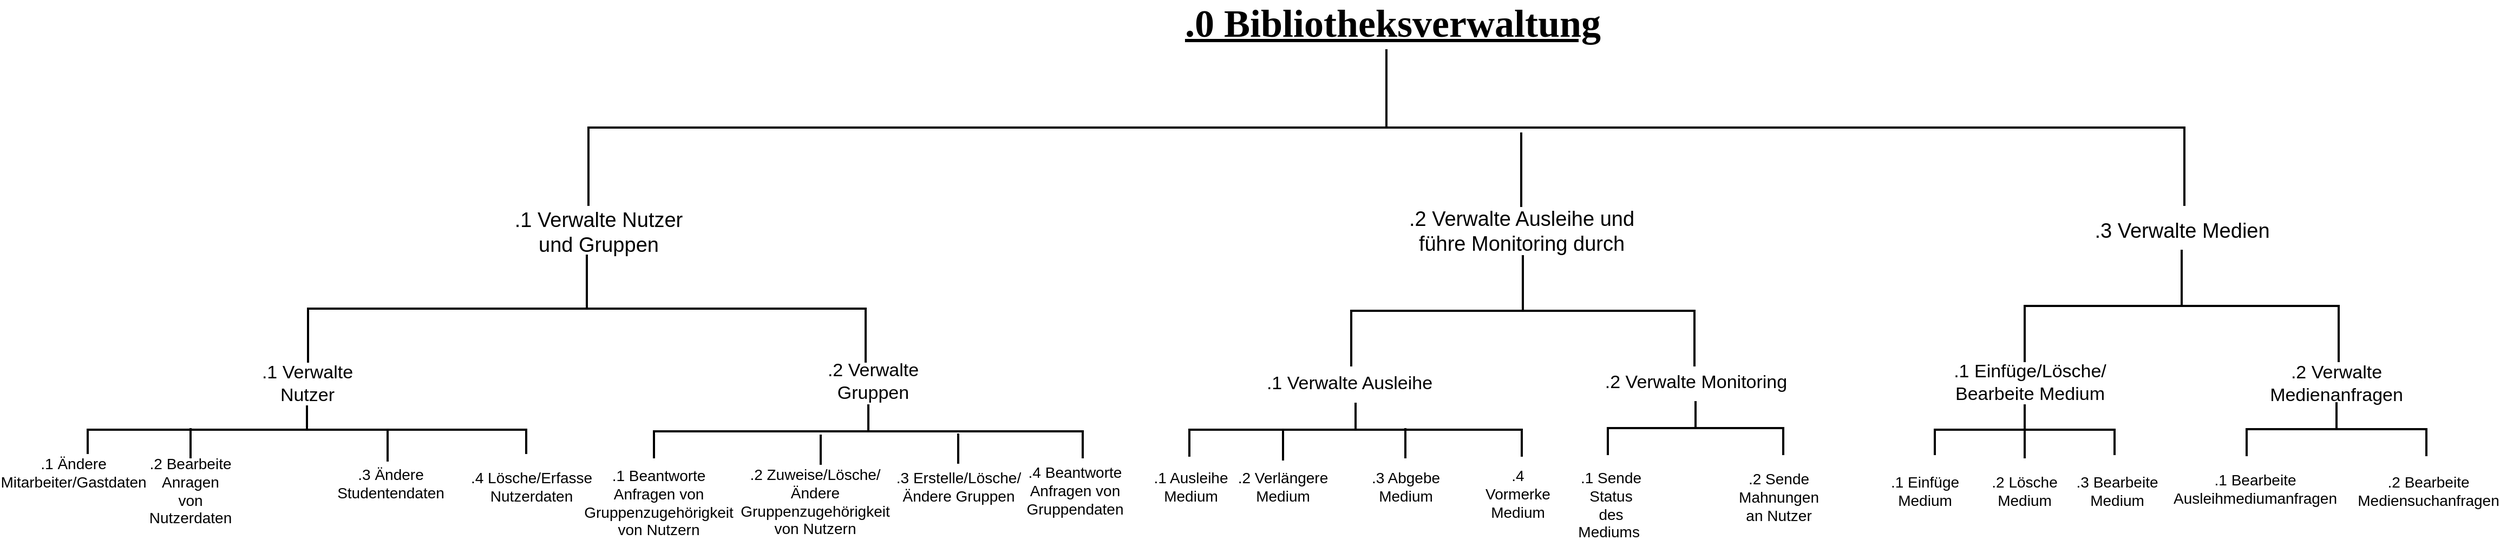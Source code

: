 <mxfile version="12.3.5" type="device" pages="1"><diagram id="XOOefEZUKzUX91hWDPmI" name="Page-1"><mxGraphModel dx="3384" dy="2062" grid="1" gridSize="10" guides="1" tooltips="1" connect="1" arrows="1" fold="1" page="1" pageScale="1" pageWidth="827" pageHeight="1169" math="0" shadow="0"><root><mxCell id="0"/><mxCell id="1" parent="0"/><mxCell id="DSL9rIyp7A8DNJh9pSnS-1" value="" style="strokeWidth=2;html=1;shape=mxgraph.flowchart.annotation_2;align=left;labelPosition=right;pointerEvents=1;rotation=90;" parent="1" vertex="1"><mxGeometry x="205" y="-671" width="145" height="1474" as="geometry"/></mxCell><mxCell id="DSL9rIyp7A8DNJh9pSnS-3" value="" style="line;strokeWidth=2;direction=south;html=1;fontSize=14;" parent="1" vertex="1"><mxGeometry x="397" y="70.5" width="10" height="69" as="geometry"/></mxCell><mxCell id="DSL9rIyp7A8DNJh9pSnS-4" value=".1 Verwalte Nutzer und Gruppen" style="text;html=1;strokeColor=none;fillColor=none;align=center;verticalAlign=middle;whiteSpace=wrap;rounded=0;fontSize=19;direction=south;" parent="1" vertex="1"><mxGeometry x="-530" y="143" width="160" height="40" as="geometry"/></mxCell><mxCell id="DSL9rIyp7A8DNJh9pSnS-5" value=".2 Verwalte Ausleihe und führe Monitoring durch" style="text;html=1;strokeColor=none;fillColor=none;align=center;verticalAlign=middle;whiteSpace=wrap;rounded=0;fontSize=19;" parent="1" vertex="1"><mxGeometry x="294.5" y="152" width="215" height="20" as="geometry"/></mxCell><mxCell id="DSL9rIyp7A8DNJh9pSnS-6" value=".3 Verwalte Medien" style="text;html=1;strokeColor=none;fillColor=none;align=center;verticalAlign=middle;whiteSpace=wrap;rounded=0;fontSize=19;" parent="1" vertex="1"><mxGeometry x="919.5" y="152" width="185" height="20" as="geometry"/></mxCell><mxCell id="DSL9rIyp7A8DNJh9pSnS-8" value="" style="strokeWidth=2;html=1;shape=mxgraph.flowchart.annotation_2;align=left;labelPosition=right;pointerEvents=1;rotation=90;fontSize=14;" parent="1" vertex="1"><mxGeometry x="-511" y="-24" width="100" height="515" as="geometry"/></mxCell><mxCell id="DSL9rIyp7A8DNJh9pSnS-10" value="" style="strokeWidth=2;html=1;shape=mxgraph.flowchart.annotation_2;align=left;labelPosition=right;pointerEvents=1;rotation=90;fontSize=14;" parent="1" vertex="1"><mxGeometry x="352" y="77" width="103" height="317" as="geometry"/></mxCell><mxCell id="DSL9rIyp7A8DNJh9pSnS-11" value="" style="strokeWidth=2;html=1;shape=mxgraph.flowchart.annotation_2;align=left;labelPosition=right;pointerEvents=1;rotation=90;fontSize=14;" parent="1" vertex="1"><mxGeometry x="960" y="86" width="104" height="290" as="geometry"/></mxCell><mxCell id="DSL9rIyp7A8DNJh9pSnS-12" value=".1 Verwalte Nutzer" style="text;html=1;strokeColor=none;fillColor=none;align=center;verticalAlign=middle;whiteSpace=wrap;rounded=0;fontSize=17;" parent="1" vertex="1"><mxGeometry x="-764.5" y="293" width="90" height="20" as="geometry"/></mxCell><mxCell id="DSL9rIyp7A8DNJh9pSnS-13" value=".2 Verwalte Gruppen" style="text;html=1;strokeColor=none;fillColor=none;align=center;verticalAlign=middle;whiteSpace=wrap;rounded=0;fontSize=17;" parent="1" vertex="1"><mxGeometry x="-249.5" y="291" width="105" height="20" as="geometry"/></mxCell><mxCell id="DSL9rIyp7A8DNJh9pSnS-15" value="" style="strokeWidth=2;html=1;shape=mxgraph.flowchart.annotation_2;align=left;labelPosition=right;pointerEvents=1;rotation=90;fontSize=14;" parent="1" vertex="1"><mxGeometry x="-742" y="143" width="45" height="405" as="geometry"/></mxCell><mxCell id="DSL9rIyp7A8DNJh9pSnS-19" value="" style="strokeWidth=2;html=1;shape=mxgraph.flowchart.annotation_2;align=left;labelPosition=right;pointerEvents=1;rotation=90;fontSize=14;" parent="1" vertex="1"><mxGeometry x="-226" y="149" width="50" height="396" as="geometry"/></mxCell><mxCell id="DSL9rIyp7A8DNJh9pSnS-22" value="" style="line;strokeWidth=2;direction=south;html=1;fontSize=14;" parent="1" vertex="1"><mxGeometry x="-660" y="345" width="30" height="30" as="geometry"/></mxCell><mxCell id="DSL9rIyp7A8DNJh9pSnS-23" value="" style="line;strokeWidth=2;direction=south;html=1;fontSize=14;" parent="1" vertex="1"><mxGeometry x="-837" y="344" width="20" height="28" as="geometry"/></mxCell><mxCell id="DSL9rIyp7A8DNJh9pSnS-24" value=".1 Ändere Mitarbeiter/Gastdaten" style="text;html=1;strokeColor=none;fillColor=none;align=center;verticalAlign=middle;whiteSpace=wrap;rounded=0;fontSize=14;" parent="1" vertex="1"><mxGeometry x="-950" y="375" width="30" height="20" as="geometry"/></mxCell><mxCell id="DSL9rIyp7A8DNJh9pSnS-25" value=".2 Bearbeite Anragen von Nutzerdaten" style="text;html=1;strokeColor=none;fillColor=none;align=center;verticalAlign=middle;whiteSpace=wrap;rounded=0;fontSize=14;" parent="1" vertex="1"><mxGeometry x="-847" y="387" width="40" height="30" as="geometry"/></mxCell><mxCell id="DSL9rIyp7A8DNJh9pSnS-26" value=".3 Ändere Studentendaten" style="text;html=1;strokeColor=none;fillColor=none;align=center;verticalAlign=middle;whiteSpace=wrap;rounded=0;fontSize=14;" parent="1" vertex="1"><mxGeometry x="-662" y="385" width="40" height="20" as="geometry"/></mxCell><mxCell id="DSL9rIyp7A8DNJh9pSnS-27" value=".4 Lösche/Erfasse Nutzerdaten" style="text;html=1;strokeColor=none;fillColor=none;align=center;verticalAlign=middle;whiteSpace=wrap;rounded=0;fontSize=14;" parent="1" vertex="1"><mxGeometry x="-573" y="378" width="122" height="40" as="geometry"/></mxCell><mxCell id="DSL9rIyp7A8DNJh9pSnS-30" value=".1 Beantworte Anfragen von Gruppenzugehörigkeit von Nutzern" style="text;html=1;strokeColor=none;fillColor=none;align=center;verticalAlign=middle;whiteSpace=wrap;rounded=0;fontSize=14;" parent="1" vertex="1"><mxGeometry x="-402.5" y="373" width="15" height="80" as="geometry"/></mxCell><mxCell id="DSL9rIyp7A8DNJh9pSnS-32" value=".2 Zuweise/Lösche/Ändere Gruppenzugehörigkeit von Nutzern" style="text;html=1;strokeColor=none;fillColor=none;align=center;verticalAlign=middle;whiteSpace=wrap;rounded=0;fontSize=14;" parent="1" vertex="1"><mxGeometry x="-270" y="402" width="40" height="20" as="geometry"/></mxCell><mxCell id="DSL9rIyp7A8DNJh9pSnS-33" value=".3 Erstelle/Lösche/Ändere Gruppen" style="text;html=1;strokeColor=none;fillColor=none;align=center;verticalAlign=middle;whiteSpace=wrap;rounded=0;fontSize=14;" parent="1" vertex="1"><mxGeometry x="-184.5" y="388" width="133" height="20" as="geometry"/></mxCell><mxCell id="DSL9rIyp7A8DNJh9pSnS-34" value=".4 Beantworte Anfragen von Gruppendaten" style="text;html=1;strokeColor=none;fillColor=none;align=center;verticalAlign=middle;whiteSpace=wrap;rounded=0;fontSize=14;" parent="1" vertex="1"><mxGeometry x="-30" y="392" width="40" height="20" as="geometry"/></mxCell><mxCell id="DSL9rIyp7A8DNJh9pSnS-35" value=".1 Einfüge/Lösche/ Bearbeite Medium" style="text;html=1;strokeColor=none;fillColor=none;align=center;verticalAlign=middle;whiteSpace=wrap;rounded=0;fontSize=17;" parent="1" vertex="1"><mxGeometry x="792" y="291.5" width="160" height="20" as="geometry"/></mxCell><mxCell id="DSL9rIyp7A8DNJh9pSnS-36" value=".2 Verwalte Medienanfragen" style="text;html=1;strokeColor=none;fillColor=none;align=center;verticalAlign=middle;whiteSpace=wrap;rounded=0;fontSize=17;" parent="1" vertex="1"><mxGeometry x="1145" y="293" width="20" height="20" as="geometry"/></mxCell><mxCell id="DSL9rIyp7A8DNJh9pSnS-37" value=".1 Einfüge Medium" style="text;html=1;strokeColor=none;fillColor=none;align=center;verticalAlign=middle;whiteSpace=wrap;rounded=0;fontSize=14;" parent="1" vertex="1"><mxGeometry x="740" y="387" width="70" height="30" as="geometry"/></mxCell><mxCell id="DSL9rIyp7A8DNJh9pSnS-38" value=".2 Lösche Medium" style="text;html=1;strokeColor=none;fillColor=none;align=center;verticalAlign=middle;whiteSpace=wrap;rounded=0;fontSize=14;" parent="1" vertex="1"><mxGeometry x="833" y="384" width="68" height="36" as="geometry"/></mxCell><mxCell id="DSL9rIyp7A8DNJh9pSnS-39" value=".1 Bearbeite Ausleihmediumanfragen" style="text;html=1;strokeColor=none;fillColor=none;align=center;verticalAlign=middle;whiteSpace=wrap;rounded=0;fontSize=14;" parent="1" vertex="1"><mxGeometry x="1060" y="390" width="40" height="20" as="geometry"/></mxCell><mxCell id="DSL9rIyp7A8DNJh9pSnS-40" value=".2 Bearbeite Mediensuchanfragen" style="text;html=1;strokeColor=none;fillColor=none;align=center;verticalAlign=middle;whiteSpace=wrap;rounded=0;fontSize=14;" parent="1" vertex="1"><mxGeometry x="1189.5" y="369.5" width="100" height="65" as="geometry"/></mxCell><mxCell id="DSL9rIyp7A8DNJh9pSnS-43" value="" style="line;strokeWidth=2;direction=south;html=1;fontSize=14;" parent="1" vertex="1"><mxGeometry x="-123" y="349" width="10" height="28" as="geometry"/></mxCell><mxCell id="DSL9rIyp7A8DNJh9pSnS-44" value="" style="line;strokeWidth=2;direction=south;html=1;fontSize=14;" parent="1" vertex="1"><mxGeometry x="-250" y="350" width="10" height="28" as="geometry"/></mxCell><mxCell id="DSL9rIyp7A8DNJh9pSnS-64" value="" style="strokeWidth=2;html=1;shape=mxgraph.flowchart.annotation_2;align=left;labelPosition=right;pointerEvents=1;rotation=90;fontSize=14;" parent="1" vertex="1"><mxGeometry x="843.5" y="262.5" width="47" height="166" as="geometry"/></mxCell><mxCell id="DSL9rIyp7A8DNJh9pSnS-67" value="" style="strokeWidth=2;html=1;shape=mxgraph.flowchart.annotation_2;align=left;labelPosition=right;pointerEvents=1;rotation=90;fontSize=14;" parent="1" vertex="1"><mxGeometry x="1130" y="262" width="50" height="166" as="geometry"/></mxCell><mxCell id="DSL9rIyp7A8DNJh9pSnS-95" value="" style="strokeWidth=2;html=1;shape=mxgraph.flowchart.annotation_2;align=left;labelPosition=right;pointerEvents=1;rotation=90;fontSize=14;" parent="1" vertex="1"><mxGeometry x="224" y="192" width="50" height="307" as="geometry"/></mxCell><mxCell id="DSL9rIyp7A8DNJh9pSnS-103" value=".1 Verwalte Ausleihe" style="text;html=1;strokeColor=none;fillColor=none;align=center;verticalAlign=middle;whiteSpace=wrap;rounded=0;fontSize=17;" parent="1" vertex="1"><mxGeometry x="162" y="293" width="163" height="20" as="geometry"/></mxCell><mxCell id="DSL9rIyp7A8DNJh9pSnS-104" value=".2 Verwalte Monitoring" style="text;html=1;strokeColor=none;fillColor=none;align=center;verticalAlign=middle;whiteSpace=wrap;rounded=0;fontSize=17;" parent="1" vertex="1"><mxGeometry x="467" y="291.5" width="193" height="20" as="geometry"/></mxCell><mxCell id="DSL9rIyp7A8DNJh9pSnS-105" value=".1 Ausleihe Medium" style="text;html=1;strokeColor=none;fillColor=none;align=center;verticalAlign=middle;whiteSpace=wrap;rounded=0;fontSize=14;" parent="1" vertex="1"><mxGeometry x="61" y="388" width="72" height="20" as="geometry"/></mxCell><mxCell id="DSL9rIyp7A8DNJh9pSnS-106" value=".2 Verlängere Medium" style="text;html=1;strokeColor=none;fillColor=none;align=center;verticalAlign=middle;whiteSpace=wrap;rounded=0;fontSize=14;" parent="1" vertex="1"><mxGeometry x="133" y="388" width="98" height="20" as="geometry"/></mxCell><mxCell id="DSL9rIyp7A8DNJh9pSnS-107" value=".3 Abgebe Medium" style="text;html=1;strokeColor=none;fillColor=none;align=center;verticalAlign=middle;whiteSpace=wrap;rounded=0;fontSize=14;" parent="1" vertex="1"><mxGeometry x="257.5" y="388" width="75" height="20" as="geometry"/></mxCell><mxCell id="DSL9rIyp7A8DNJh9pSnS-108" value=".4 Vormerke Medium" style="text;html=1;strokeColor=none;fillColor=none;align=center;verticalAlign=middle;whiteSpace=wrap;rounded=0;fontSize=14;" parent="1" vertex="1"><mxGeometry x="370" y="395" width="58" height="20" as="geometry"/></mxCell><mxCell id="DSL9rIyp7A8DNJh9pSnS-109" value=".1 Sende Status des Mediums&amp;nbsp;" style="text;html=1;strokeColor=none;fillColor=none;align=center;verticalAlign=middle;whiteSpace=wrap;rounded=0;fontSize=14;" parent="1" vertex="1"><mxGeometry x="465" y="405" width="40" height="20" as="geometry"/></mxCell><mxCell id="DSL9rIyp7A8DNJh9pSnS-110" value=".2 Sende Mahnungen an Nutzer" style="text;html=1;strokeColor=none;fillColor=none;align=center;verticalAlign=middle;whiteSpace=wrap;rounded=0;fontSize=14;" parent="1" vertex="1"><mxGeometry x="620" y="398" width="40" height="20" as="geometry"/></mxCell><mxCell id="DSL9rIyp7A8DNJh9pSnS-116" value="" style="strokeWidth=2;html=1;shape=mxgraph.flowchart.annotation_2;align=left;labelPosition=right;pointerEvents=1;rotation=90;fontSize=14;" parent="1" vertex="1"><mxGeometry x="538" y="263" width="50" height="162" as="geometry"/></mxCell><mxCell id="DSL9rIyp7A8DNJh9pSnS-151" value="" style="line;strokeWidth=2;direction=south;html=1;fontSize=14;" parent="1" vertex="1"><mxGeometry x="290" y="344" width="10" height="28" as="geometry"/></mxCell><mxCell id="DSL9rIyp7A8DNJh9pSnS-152" value="" style="line;strokeWidth=2;direction=south;html=1;fontSize=14;" parent="1" vertex="1"><mxGeometry x="177" y="346" width="10" height="28" as="geometry"/></mxCell><mxCell id="DSL9rIyp7A8DNJh9pSnS-153" value="&lt;font style=&quot;font-size: 36px&quot;&gt;&lt;span style=&quot;font-size: 36px&quot;&gt;.0 Bibliotheksverwaltung&lt;/span&gt;&lt;/font&gt;" style="text;html=1;align=center;verticalAlign=middle;whiteSpace=wrap;rounded=0;fontSize=36;fontStyle=5;fontFamily=Verdana;" parent="1" vertex="1"><mxGeometry x="22" y="-40" width="523" height="20" as="geometry"/></mxCell><mxCell id="DSL9rIyp7A8DNJh9pSnS-164" value="" style="line;strokeWidth=2;direction=south;html=1;fontSize=14;" parent="1" vertex="1"><mxGeometry x="862" y="344" width="10" height="28" as="geometry"/></mxCell><mxCell id="DSL9rIyp7A8DNJh9pSnS-167" value=".3 Bearbeite Medium" style="text;html=1;strokeColor=none;fillColor=none;align=center;verticalAlign=middle;whiteSpace=wrap;rounded=0;fontSize=14;fontStyle=0" parent="1" vertex="1"><mxGeometry x="909.5" y="392" width="85" height="20" as="geometry"/></mxCell></root></mxGraphModel></diagram></mxfile>